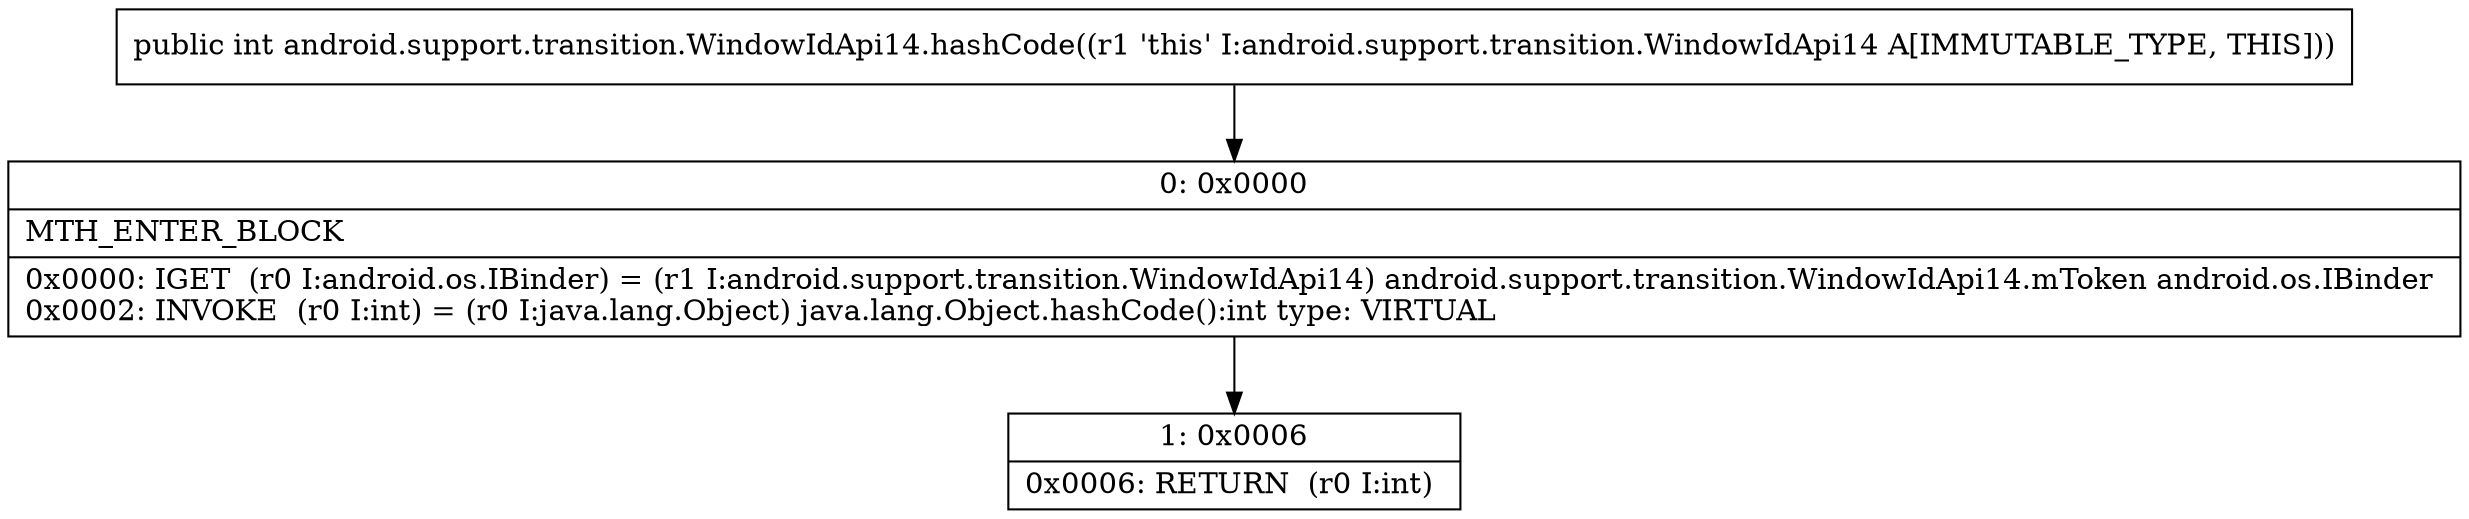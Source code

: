 digraph "CFG forandroid.support.transition.WindowIdApi14.hashCode()I" {
Node_0 [shape=record,label="{0\:\ 0x0000|MTH_ENTER_BLOCK\l|0x0000: IGET  (r0 I:android.os.IBinder) = (r1 I:android.support.transition.WindowIdApi14) android.support.transition.WindowIdApi14.mToken android.os.IBinder \l0x0002: INVOKE  (r0 I:int) = (r0 I:java.lang.Object) java.lang.Object.hashCode():int type: VIRTUAL \l}"];
Node_1 [shape=record,label="{1\:\ 0x0006|0x0006: RETURN  (r0 I:int) \l}"];
MethodNode[shape=record,label="{public int android.support.transition.WindowIdApi14.hashCode((r1 'this' I:android.support.transition.WindowIdApi14 A[IMMUTABLE_TYPE, THIS])) }"];
MethodNode -> Node_0;
Node_0 -> Node_1;
}

